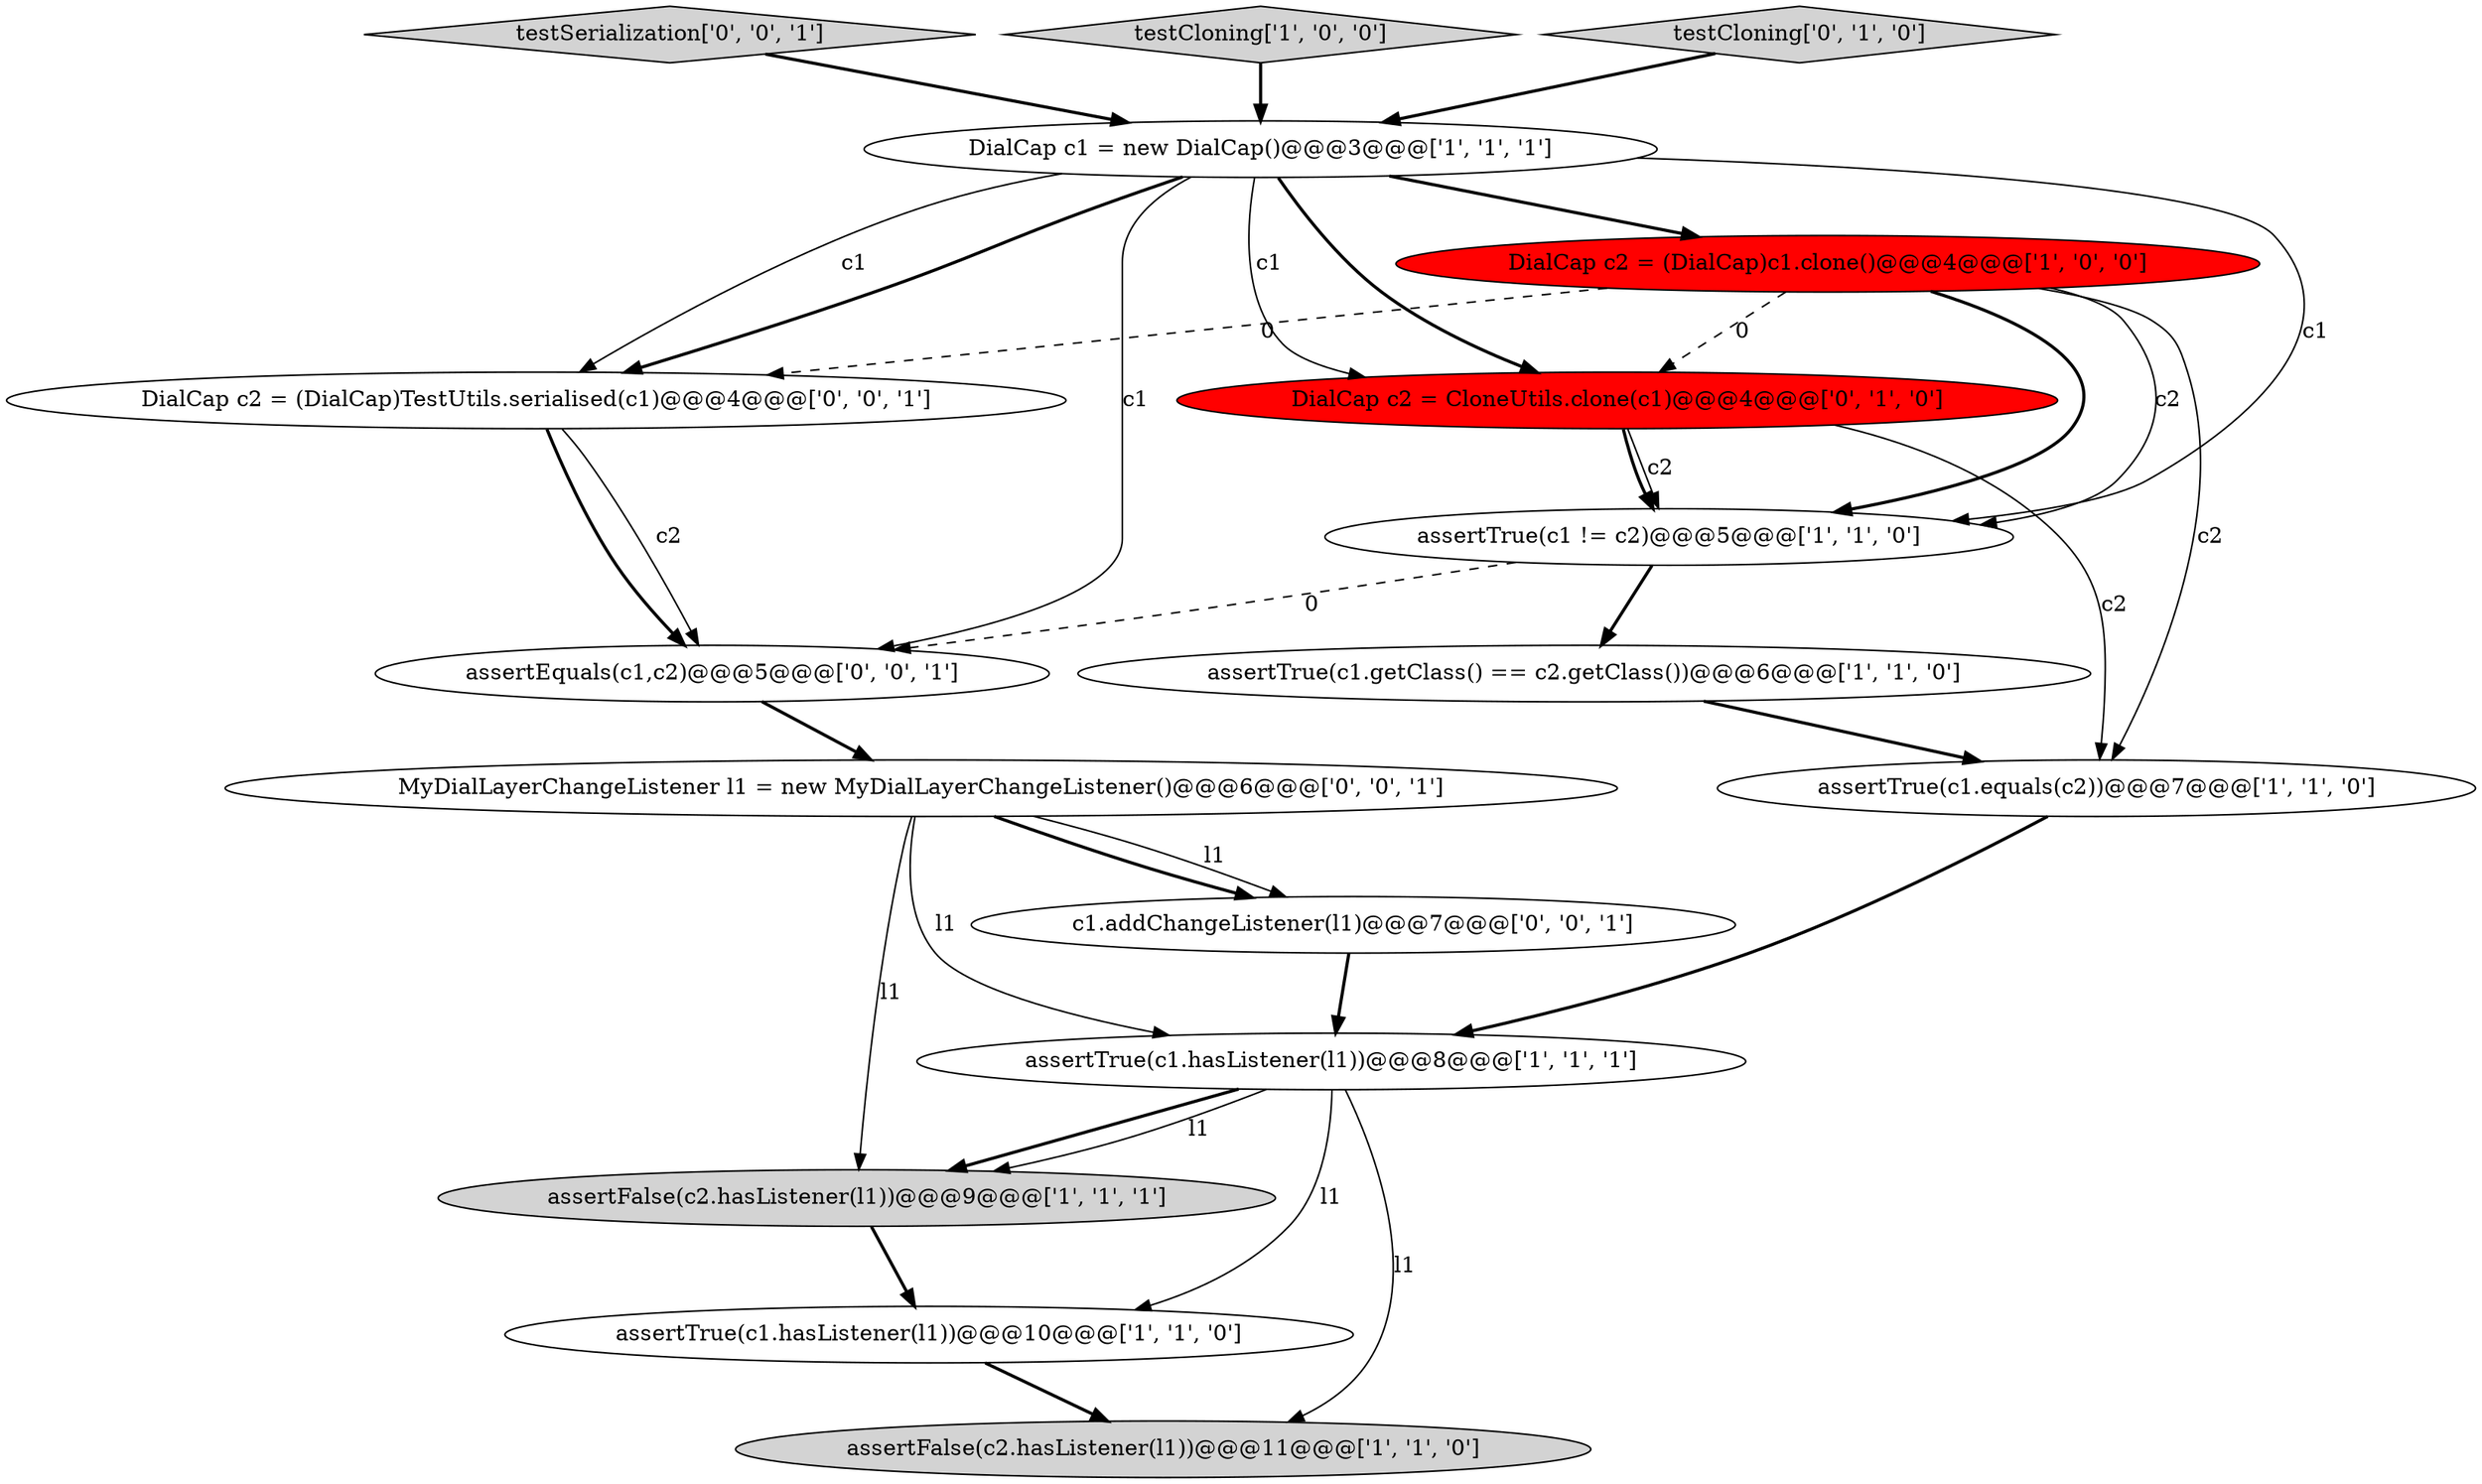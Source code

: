 digraph {
1 [style = filled, label = "assertTrue(c1.getClass() == c2.getClass())@@@6@@@['1', '1', '0']", fillcolor = white, shape = ellipse image = "AAA0AAABBB1BBB"];
5 [style = filled, label = "assertTrue(c1.hasListener(l1))@@@8@@@['1', '1', '1']", fillcolor = white, shape = ellipse image = "AAA0AAABBB1BBB"];
6 [style = filled, label = "assertTrue(c1.hasListener(l1))@@@10@@@['1', '1', '0']", fillcolor = white, shape = ellipse image = "AAA0AAABBB1BBB"];
0 [style = filled, label = "DialCap c2 = (DialCap)c1.clone()@@@4@@@['1', '0', '0']", fillcolor = red, shape = ellipse image = "AAA1AAABBB1BBB"];
16 [style = filled, label = "MyDialLayerChangeListener l1 = new MyDialLayerChangeListener()@@@6@@@['0', '0', '1']", fillcolor = white, shape = ellipse image = "AAA0AAABBB3BBB"];
15 [style = filled, label = "testSerialization['0', '0', '1']", fillcolor = lightgray, shape = diamond image = "AAA0AAABBB3BBB"];
13 [style = filled, label = "c1.addChangeListener(l1)@@@7@@@['0', '0', '1']", fillcolor = white, shape = ellipse image = "AAA0AAABBB3BBB"];
14 [style = filled, label = "assertEquals(c1,c2)@@@5@@@['0', '0', '1']", fillcolor = white, shape = ellipse image = "AAA0AAABBB3BBB"];
3 [style = filled, label = "assertFalse(c2.hasListener(l1))@@@9@@@['1', '1', '1']", fillcolor = lightgray, shape = ellipse image = "AAA0AAABBB1BBB"];
7 [style = filled, label = "assertFalse(c2.hasListener(l1))@@@11@@@['1', '1', '0']", fillcolor = lightgray, shape = ellipse image = "AAA0AAABBB1BBB"];
8 [style = filled, label = "assertTrue(c1 != c2)@@@5@@@['1', '1', '0']", fillcolor = white, shape = ellipse image = "AAA0AAABBB1BBB"];
2 [style = filled, label = "testCloning['1', '0', '0']", fillcolor = lightgray, shape = diamond image = "AAA0AAABBB1BBB"];
10 [style = filled, label = "testCloning['0', '1', '0']", fillcolor = lightgray, shape = diamond image = "AAA0AAABBB2BBB"];
4 [style = filled, label = "DialCap c1 = new DialCap()@@@3@@@['1', '1', '1']", fillcolor = white, shape = ellipse image = "AAA0AAABBB1BBB"];
9 [style = filled, label = "assertTrue(c1.equals(c2))@@@7@@@['1', '1', '0']", fillcolor = white, shape = ellipse image = "AAA0AAABBB1BBB"];
12 [style = filled, label = "DialCap c2 = (DialCap)TestUtils.serialised(c1)@@@4@@@['0', '0', '1']", fillcolor = white, shape = ellipse image = "AAA0AAABBB3BBB"];
11 [style = filled, label = "DialCap c2 = CloneUtils.clone(c1)@@@4@@@['0', '1', '0']", fillcolor = red, shape = ellipse image = "AAA1AAABBB2BBB"];
12->14 [style = solid, label="c2"];
5->3 [style = bold, label=""];
14->16 [style = bold, label=""];
16->13 [style = bold, label=""];
5->3 [style = solid, label="l1"];
5->7 [style = solid, label="l1"];
16->13 [style = solid, label="l1"];
5->6 [style = solid, label="l1"];
0->9 [style = solid, label="c2"];
3->6 [style = bold, label=""];
16->3 [style = solid, label="l1"];
0->11 [style = dashed, label="0"];
0->12 [style = dashed, label="0"];
8->14 [style = dashed, label="0"];
2->4 [style = bold, label=""];
1->9 [style = bold, label=""];
4->0 [style = bold, label=""];
8->1 [style = bold, label=""];
4->11 [style = solid, label="c1"];
4->12 [style = solid, label="c1"];
16->5 [style = solid, label="l1"];
4->8 [style = solid, label="c1"];
0->8 [style = solid, label="c2"];
11->9 [style = solid, label="c2"];
11->8 [style = solid, label="c2"];
12->14 [style = bold, label=""];
15->4 [style = bold, label=""];
0->8 [style = bold, label=""];
13->5 [style = bold, label=""];
9->5 [style = bold, label=""];
4->12 [style = bold, label=""];
10->4 [style = bold, label=""];
11->8 [style = bold, label=""];
4->14 [style = solid, label="c1"];
6->7 [style = bold, label=""];
4->11 [style = bold, label=""];
}
